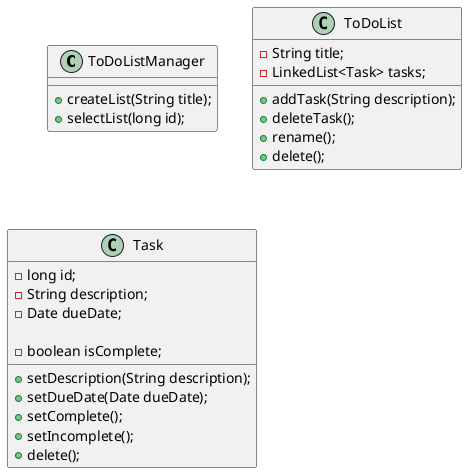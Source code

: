 @startuml

class ToDoListManager {
    +createList(String title);
    +selectList(long id);
}

class ToDoList {
    -String title;
    -LinkedList<Task> tasks;

    +addTask(String description);
    +deleteTask();
    +rename();
    +delete();
}

class Task {
    -long id;
    -String description;
    -Date dueDate;
    'Format due date as YYYY-MM-DD'

    -boolean isComplete;

    +setDescription(String description);
    +setDueDate(Date dueDate);
    +setComplete();
    +setIncomplete();
    +delete();
}

@enduml